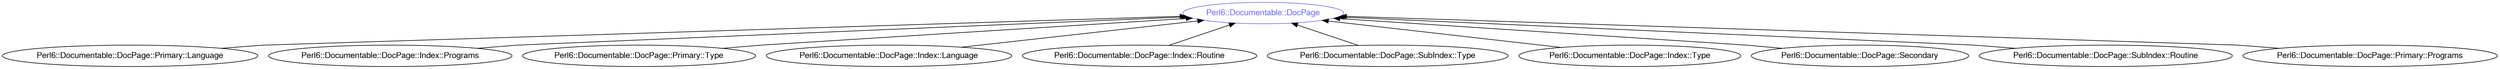 digraph "perl6-type-graph" {
    rankdir=BT;
    splines=polyline;
    overlap=false; 
    // Types
    "Perl6::Documentable::DocPage" [color="#6666FF", fontcolor="#6666FF", href="/type/Perl6::Documentable::DocPage", fontname="FreeSans"];
    "Perl6::Documentable::DocPage::Primary::Language" [color="#000000", fontcolor="#000000", href="/type/Perl6::Documentable::DocPage::Primary::Language", fontname="FreeSans"];
    "Perl6::Documentable::DocPage::Index::Programs" [color="#000000", fontcolor="#000000", href="/type/Perl6::Documentable::DocPage::Index::Programs", fontname="FreeSans"];
    "Perl6::Documentable::DocPage::Primary::Type" [color="#000000", fontcolor="#000000", href="/type/Perl6::Documentable::DocPage::Primary::Type", fontname="FreeSans"];
    "Perl6::Documentable::DocPage::Index::Language" [color="#000000", fontcolor="#000000", href="/type/Perl6::Documentable::DocPage::Index::Language", fontname="FreeSans"];
    "Perl6::Documentable::DocPage::Index::Routine" [color="#000000", fontcolor="#000000", href="/type/Perl6::Documentable::DocPage::Index::Routine", fontname="FreeSans"];
    "Perl6::Documentable::DocPage::SubIndex::Type" [color="#000000", fontcolor="#000000", href="/type/Perl6::Documentable::DocPage::SubIndex::Type", fontname="FreeSans"];
    "Perl6::Documentable::DocPage::Index::Type" [color="#000000", fontcolor="#000000", href="/type/Perl6::Documentable::DocPage::Index::Type", fontname="FreeSans"];
    "Perl6::Documentable::DocPage::Secondary" [color="#000000", fontcolor="#000000", href="/type/Perl6::Documentable::DocPage::Secondary", fontname="FreeSans"];
    "Perl6::Documentable::DocPage::SubIndex::Routine" [color="#000000", fontcolor="#000000", href="/type/Perl6::Documentable::DocPage::SubIndex::Routine", fontname="FreeSans"];
    "Perl6::Documentable::DocPage::Primary::Programs" [color="#000000", fontcolor="#000000", href="/type/Perl6::Documentable::DocPage::Primary::Programs", fontname="FreeSans"];

    // Superclasses
    "Perl6::Documentable::DocPage::Primary::Language" -> "Perl6::Documentable::DocPage" [color="#000000"];
    "Perl6::Documentable::DocPage::Index::Programs" -> "Perl6::Documentable::DocPage" [color="#000000"];
    "Perl6::Documentable::DocPage::Primary::Type" -> "Perl6::Documentable::DocPage" [color="#000000"];
    "Perl6::Documentable::DocPage::Index::Language" -> "Perl6::Documentable::DocPage" [color="#000000"];
    "Perl6::Documentable::DocPage::Index::Routine" -> "Perl6::Documentable::DocPage" [color="#000000"];
    "Perl6::Documentable::DocPage::SubIndex::Type" -> "Perl6::Documentable::DocPage" [color="#000000"];
    "Perl6::Documentable::DocPage::Index::Type" -> "Perl6::Documentable::DocPage" [color="#000000"];
    "Perl6::Documentable::DocPage::Secondary" -> "Perl6::Documentable::DocPage" [color="#000000"];
    "Perl6::Documentable::DocPage::SubIndex::Routine" -> "Perl6::Documentable::DocPage" [color="#000000"];
    "Perl6::Documentable::DocPage::Primary::Programs" -> "Perl6::Documentable::DocPage" [color="#000000"];

    // Roles
}
